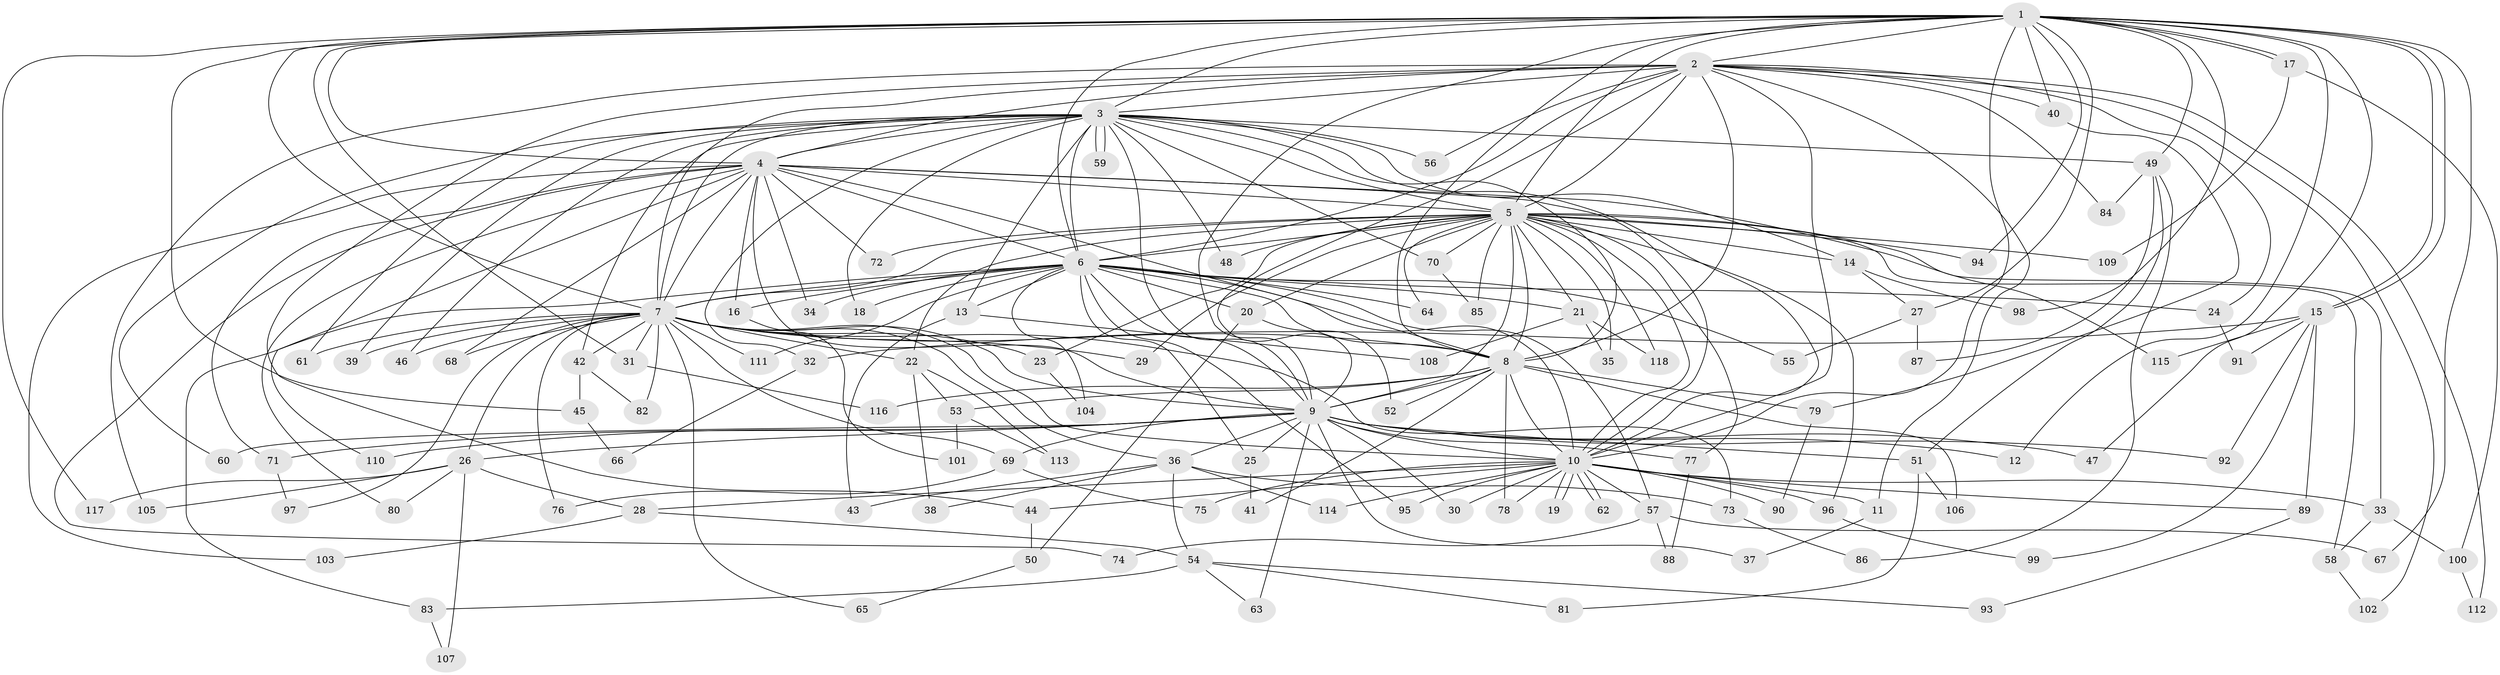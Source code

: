 // Generated by graph-tools (version 1.1) at 2025/01/03/09/25 03:01:31]
// undirected, 118 vertices, 261 edges
graph export_dot {
graph [start="1"]
  node [color=gray90,style=filled];
  1;
  2;
  3;
  4;
  5;
  6;
  7;
  8;
  9;
  10;
  11;
  12;
  13;
  14;
  15;
  16;
  17;
  18;
  19;
  20;
  21;
  22;
  23;
  24;
  25;
  26;
  27;
  28;
  29;
  30;
  31;
  32;
  33;
  34;
  35;
  36;
  37;
  38;
  39;
  40;
  41;
  42;
  43;
  44;
  45;
  46;
  47;
  48;
  49;
  50;
  51;
  52;
  53;
  54;
  55;
  56;
  57;
  58;
  59;
  60;
  61;
  62;
  63;
  64;
  65;
  66;
  67;
  68;
  69;
  70;
  71;
  72;
  73;
  74;
  75;
  76;
  77;
  78;
  79;
  80;
  81;
  82;
  83;
  84;
  85;
  86;
  87;
  88;
  89;
  90;
  91;
  92;
  93;
  94;
  95;
  96;
  97;
  98;
  99;
  100;
  101;
  102;
  103;
  104;
  105;
  106;
  107;
  108;
  109;
  110;
  111;
  112;
  113;
  114;
  115;
  116;
  117;
  118;
  1 -- 2;
  1 -- 3;
  1 -- 4;
  1 -- 5;
  1 -- 6;
  1 -- 7;
  1 -- 8;
  1 -- 9;
  1 -- 10;
  1 -- 12;
  1 -- 15;
  1 -- 15;
  1 -- 17;
  1 -- 17;
  1 -- 27;
  1 -- 31;
  1 -- 40;
  1 -- 45;
  1 -- 47;
  1 -- 49;
  1 -- 67;
  1 -- 94;
  1 -- 98;
  1 -- 117;
  2 -- 3;
  2 -- 4;
  2 -- 5;
  2 -- 6;
  2 -- 7;
  2 -- 8;
  2 -- 9;
  2 -- 10;
  2 -- 11;
  2 -- 24;
  2 -- 40;
  2 -- 44;
  2 -- 56;
  2 -- 84;
  2 -- 102;
  2 -- 105;
  2 -- 112;
  3 -- 4;
  3 -- 5;
  3 -- 6;
  3 -- 7;
  3 -- 8;
  3 -- 9;
  3 -- 10;
  3 -- 13;
  3 -- 14;
  3 -- 18;
  3 -- 32;
  3 -- 39;
  3 -- 42;
  3 -- 46;
  3 -- 48;
  3 -- 49;
  3 -- 56;
  3 -- 59;
  3 -- 59;
  3 -- 60;
  3 -- 61;
  3 -- 70;
  4 -- 5;
  4 -- 6;
  4 -- 7;
  4 -- 8;
  4 -- 9;
  4 -- 10;
  4 -- 16;
  4 -- 34;
  4 -- 68;
  4 -- 71;
  4 -- 72;
  4 -- 74;
  4 -- 80;
  4 -- 103;
  4 -- 110;
  4 -- 115;
  5 -- 6;
  5 -- 7;
  5 -- 8;
  5 -- 9;
  5 -- 10;
  5 -- 14;
  5 -- 20;
  5 -- 21;
  5 -- 22;
  5 -- 23;
  5 -- 29;
  5 -- 33;
  5 -- 35;
  5 -- 48;
  5 -- 58;
  5 -- 64;
  5 -- 70;
  5 -- 72;
  5 -- 77;
  5 -- 85;
  5 -- 94;
  5 -- 96;
  5 -- 109;
  5 -- 118;
  6 -- 7;
  6 -- 8;
  6 -- 9;
  6 -- 10;
  6 -- 13;
  6 -- 16;
  6 -- 18;
  6 -- 20;
  6 -- 21;
  6 -- 24;
  6 -- 25;
  6 -- 34;
  6 -- 55;
  6 -- 57;
  6 -- 64;
  6 -- 83;
  6 -- 95;
  6 -- 104;
  6 -- 111;
  7 -- 8;
  7 -- 9;
  7 -- 10;
  7 -- 22;
  7 -- 23;
  7 -- 26;
  7 -- 29;
  7 -- 31;
  7 -- 36;
  7 -- 39;
  7 -- 42;
  7 -- 46;
  7 -- 61;
  7 -- 65;
  7 -- 68;
  7 -- 69;
  7 -- 73;
  7 -- 76;
  7 -- 82;
  7 -- 97;
  7 -- 111;
  8 -- 9;
  8 -- 10;
  8 -- 41;
  8 -- 52;
  8 -- 53;
  8 -- 78;
  8 -- 79;
  8 -- 106;
  8 -- 116;
  9 -- 10;
  9 -- 12;
  9 -- 25;
  9 -- 26;
  9 -- 30;
  9 -- 36;
  9 -- 37;
  9 -- 47;
  9 -- 51;
  9 -- 60;
  9 -- 63;
  9 -- 69;
  9 -- 71;
  9 -- 77;
  9 -- 92;
  9 -- 110;
  10 -- 11;
  10 -- 19;
  10 -- 19;
  10 -- 28;
  10 -- 30;
  10 -- 33;
  10 -- 44;
  10 -- 57;
  10 -- 62;
  10 -- 62;
  10 -- 75;
  10 -- 78;
  10 -- 89;
  10 -- 90;
  10 -- 95;
  10 -- 96;
  10 -- 114;
  11 -- 37;
  13 -- 43;
  13 -- 108;
  14 -- 27;
  14 -- 98;
  15 -- 32;
  15 -- 89;
  15 -- 91;
  15 -- 92;
  15 -- 99;
  15 -- 115;
  16 -- 101;
  17 -- 100;
  17 -- 109;
  20 -- 50;
  20 -- 52;
  21 -- 35;
  21 -- 108;
  21 -- 118;
  22 -- 38;
  22 -- 53;
  22 -- 113;
  23 -- 104;
  24 -- 91;
  25 -- 41;
  26 -- 28;
  26 -- 80;
  26 -- 105;
  26 -- 107;
  26 -- 117;
  27 -- 55;
  27 -- 87;
  28 -- 54;
  28 -- 103;
  31 -- 116;
  32 -- 66;
  33 -- 58;
  33 -- 100;
  36 -- 38;
  36 -- 43;
  36 -- 54;
  36 -- 73;
  36 -- 114;
  40 -- 79;
  42 -- 45;
  42 -- 82;
  44 -- 50;
  45 -- 66;
  49 -- 51;
  49 -- 84;
  49 -- 86;
  49 -- 87;
  50 -- 65;
  51 -- 81;
  51 -- 106;
  53 -- 101;
  53 -- 113;
  54 -- 63;
  54 -- 81;
  54 -- 83;
  54 -- 93;
  57 -- 67;
  57 -- 74;
  57 -- 88;
  58 -- 102;
  69 -- 75;
  69 -- 76;
  70 -- 85;
  71 -- 97;
  73 -- 86;
  77 -- 88;
  79 -- 90;
  83 -- 107;
  89 -- 93;
  96 -- 99;
  100 -- 112;
}
